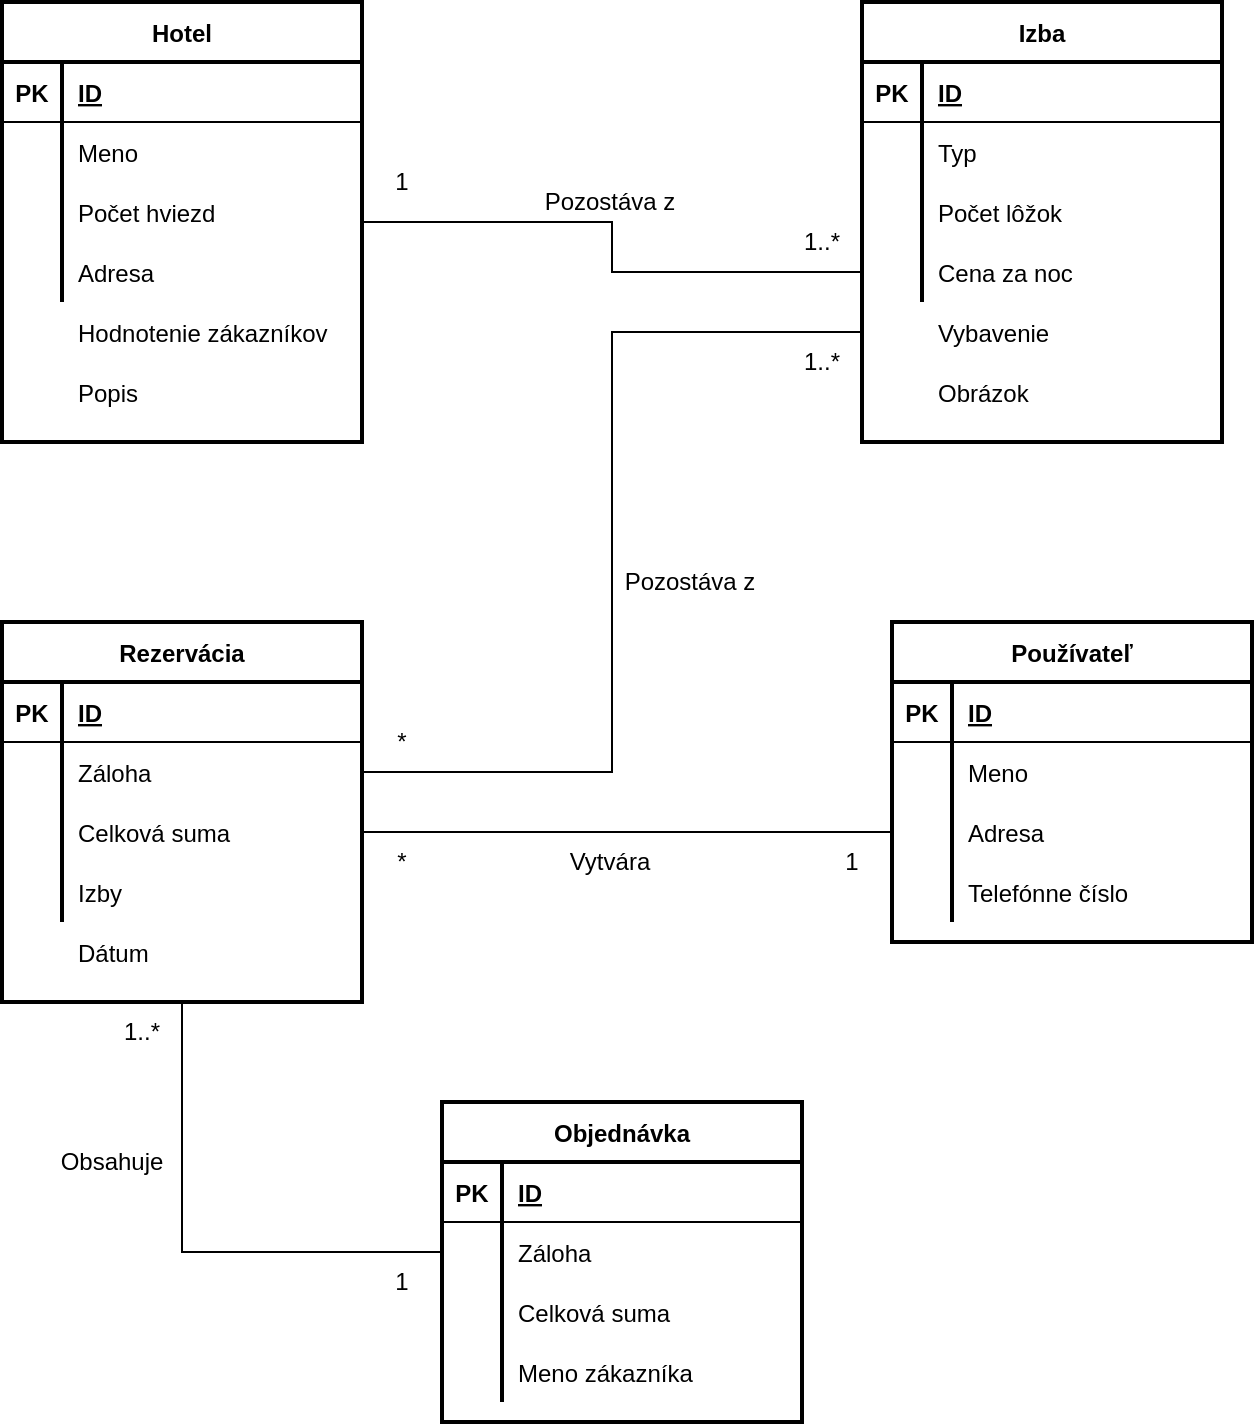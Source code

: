 <mxfile version="13.7.7" type="device"><diagram id="6XiUNJqf0ZWO2t39NY72" name="Page-1"><mxGraphModel dx="1422" dy="791" grid="1" gridSize="10" guides="1" tooltips="1" connect="1" arrows="1" fold="1" page="1" pageScale="1" pageWidth="827" pageHeight="1169" math="0" shadow="0"><root><mxCell id="0"/><mxCell id="1" parent="0"/><mxCell id="LpkENe98NTIBmijVjwy5-35" value="Hodnotenie zákazníkov" style="shape=partialRectangle;connectable=0;fillColor=none;top=0;left=0;bottom=0;right=0;align=left;spacingLeft=6;overflow=hidden;" parent="1" vertex="1"><mxGeometry x="100" y="220" width="150" height="30" as="geometry"/></mxCell><mxCell id="LpkENe98NTIBmijVjwy5-100" style="edgeStyle=orthogonalEdgeStyle;rounded=0;orthogonalLoop=1;jettySize=auto;html=1;exitX=1;exitY=0.5;exitDx=0;exitDy=0;entryX=0;entryY=0.5;entryDx=0;entryDy=0;startArrow=none;startFill=0;endArrow=none;endFill=0;" parent="1" source="LpkENe98NTIBmijVjwy5-22" target="LpkENe98NTIBmijVjwy5-47" edge="1"><mxGeometry relative="1" as="geometry"/></mxCell><mxCell id="LpkENe98NTIBmijVjwy5-22" value="Hotel" style="shape=table;startSize=30;container=1;collapsible=1;childLayout=tableLayout;fixedRows=1;rowLines=0;fontStyle=1;align=center;resizeLast=1;strokeWidth=2;" parent="1" vertex="1"><mxGeometry x="70" y="70" width="180" height="220" as="geometry"/></mxCell><mxCell id="LpkENe98NTIBmijVjwy5-23" value="" style="shape=partialRectangle;collapsible=0;dropTarget=0;pointerEvents=0;fillColor=none;top=0;left=0;bottom=1;right=0;points=[[0,0.5],[1,0.5]];portConstraint=eastwest;" parent="LpkENe98NTIBmijVjwy5-22" vertex="1"><mxGeometry y="30" width="180" height="30" as="geometry"/></mxCell><mxCell id="LpkENe98NTIBmijVjwy5-24" value="PK" style="shape=partialRectangle;connectable=0;fillColor=none;top=0;left=0;bottom=0;right=0;fontStyle=1;overflow=hidden;" parent="LpkENe98NTIBmijVjwy5-23" vertex="1"><mxGeometry width="30" height="30" as="geometry"/></mxCell><mxCell id="LpkENe98NTIBmijVjwy5-25" value="ID" style="shape=partialRectangle;connectable=0;fillColor=none;top=0;left=0;bottom=0;right=0;align=left;spacingLeft=6;fontStyle=5;overflow=hidden;" parent="LpkENe98NTIBmijVjwy5-23" vertex="1"><mxGeometry x="30" width="150" height="30" as="geometry"/></mxCell><mxCell id="LpkENe98NTIBmijVjwy5-29" value="" style="shape=partialRectangle;collapsible=0;dropTarget=0;pointerEvents=0;fillColor=none;top=0;left=0;bottom=0;right=0;points=[[0,0.5],[1,0.5]];portConstraint=eastwest;" parent="LpkENe98NTIBmijVjwy5-22" vertex="1"><mxGeometry y="60" width="180" height="30" as="geometry"/></mxCell><mxCell id="LpkENe98NTIBmijVjwy5-30" value="" style="shape=partialRectangle;connectable=0;fillColor=none;top=0;left=0;bottom=0;right=0;editable=1;overflow=hidden;" parent="LpkENe98NTIBmijVjwy5-29" vertex="1"><mxGeometry width="30" height="30" as="geometry"/></mxCell><mxCell id="LpkENe98NTIBmijVjwy5-31" value="Meno" style="shape=partialRectangle;connectable=0;fillColor=none;top=0;left=0;bottom=0;right=0;align=left;spacingLeft=6;overflow=hidden;" parent="LpkENe98NTIBmijVjwy5-29" vertex="1"><mxGeometry x="30" width="150" height="30" as="geometry"/></mxCell><mxCell id="LpkENe98NTIBmijVjwy5-32" value="" style="shape=partialRectangle;collapsible=0;dropTarget=0;pointerEvents=0;fillColor=none;top=0;left=0;bottom=0;right=0;points=[[0,0.5],[1,0.5]];portConstraint=eastwest;" parent="LpkENe98NTIBmijVjwy5-22" vertex="1"><mxGeometry y="90" width="180" height="30" as="geometry"/></mxCell><mxCell id="LpkENe98NTIBmijVjwy5-33" value="" style="shape=partialRectangle;connectable=0;fillColor=none;top=0;left=0;bottom=0;right=0;editable=1;overflow=hidden;" parent="LpkENe98NTIBmijVjwy5-32" vertex="1"><mxGeometry width="30" height="30" as="geometry"/></mxCell><mxCell id="LpkENe98NTIBmijVjwy5-34" value="Počet hviezd" style="shape=partialRectangle;connectable=0;fillColor=none;top=0;left=0;bottom=0;right=0;align=left;spacingLeft=6;overflow=hidden;" parent="LpkENe98NTIBmijVjwy5-32" vertex="1"><mxGeometry x="30" width="150" height="30" as="geometry"/></mxCell><mxCell id="LpkENe98NTIBmijVjwy5-26" value="" style="shape=partialRectangle;collapsible=0;dropTarget=0;pointerEvents=0;fillColor=none;top=0;left=0;bottom=0;right=0;points=[[0,0.5],[1,0.5]];portConstraint=eastwest;" parent="LpkENe98NTIBmijVjwy5-22" vertex="1"><mxGeometry y="120" width="180" height="30" as="geometry"/></mxCell><mxCell id="LpkENe98NTIBmijVjwy5-27" value="" style="shape=partialRectangle;connectable=0;fillColor=none;top=0;left=0;bottom=0;right=0;editable=1;overflow=hidden;" parent="LpkENe98NTIBmijVjwy5-26" vertex="1"><mxGeometry width="30" height="30" as="geometry"/></mxCell><mxCell id="LpkENe98NTIBmijVjwy5-28" value="Adresa" style="shape=partialRectangle;connectable=0;fillColor=none;top=0;left=0;bottom=0;right=0;align=left;spacingLeft=6;overflow=hidden;" parent="LpkENe98NTIBmijVjwy5-26" vertex="1"><mxGeometry x="30" width="150" height="30" as="geometry"/></mxCell><mxCell id="LpkENe98NTIBmijVjwy5-37" value="Izba" style="shape=table;startSize=30;container=1;collapsible=1;childLayout=tableLayout;fixedRows=1;rowLines=0;fontStyle=1;align=center;resizeLast=1;strokeWidth=2;" parent="1" vertex="1"><mxGeometry x="500" y="70" width="180" height="220" as="geometry"/></mxCell><mxCell id="LpkENe98NTIBmijVjwy5-38" value="" style="shape=partialRectangle;collapsible=0;dropTarget=0;pointerEvents=0;fillColor=none;top=0;left=0;bottom=1;right=0;points=[[0,0.5],[1,0.5]];portConstraint=eastwest;" parent="LpkENe98NTIBmijVjwy5-37" vertex="1"><mxGeometry y="30" width="180" height="30" as="geometry"/></mxCell><mxCell id="LpkENe98NTIBmijVjwy5-39" value="PK" style="shape=partialRectangle;connectable=0;fillColor=none;top=0;left=0;bottom=0;right=0;fontStyle=1;overflow=hidden;" parent="LpkENe98NTIBmijVjwy5-38" vertex="1"><mxGeometry width="30" height="30" as="geometry"/></mxCell><mxCell id="LpkENe98NTIBmijVjwy5-40" value="ID" style="shape=partialRectangle;connectable=0;fillColor=none;top=0;left=0;bottom=0;right=0;align=left;spacingLeft=6;fontStyle=5;overflow=hidden;" parent="LpkENe98NTIBmijVjwy5-38" vertex="1"><mxGeometry x="30" width="150" height="30" as="geometry"/></mxCell><mxCell id="LpkENe98NTIBmijVjwy5-41" value="" style="shape=partialRectangle;collapsible=0;dropTarget=0;pointerEvents=0;fillColor=none;top=0;left=0;bottom=0;right=0;points=[[0,0.5],[1,0.5]];portConstraint=eastwest;" parent="LpkENe98NTIBmijVjwy5-37" vertex="1"><mxGeometry y="60" width="180" height="30" as="geometry"/></mxCell><mxCell id="LpkENe98NTIBmijVjwy5-42" value="" style="shape=partialRectangle;connectable=0;fillColor=none;top=0;left=0;bottom=0;right=0;editable=1;overflow=hidden;" parent="LpkENe98NTIBmijVjwy5-41" vertex="1"><mxGeometry width="30" height="30" as="geometry"/></mxCell><mxCell id="LpkENe98NTIBmijVjwy5-43" value="Typ" style="shape=partialRectangle;connectable=0;fillColor=none;top=0;left=0;bottom=0;right=0;align=left;spacingLeft=6;overflow=hidden;" parent="LpkENe98NTIBmijVjwy5-41" vertex="1"><mxGeometry x="30" width="150" height="30" as="geometry"/></mxCell><mxCell id="LpkENe98NTIBmijVjwy5-44" value="" style="shape=partialRectangle;collapsible=0;dropTarget=0;pointerEvents=0;fillColor=none;top=0;left=0;bottom=0;right=0;points=[[0,0.5],[1,0.5]];portConstraint=eastwest;" parent="LpkENe98NTIBmijVjwy5-37" vertex="1"><mxGeometry y="90" width="180" height="30" as="geometry"/></mxCell><mxCell id="LpkENe98NTIBmijVjwy5-45" value="" style="shape=partialRectangle;connectable=0;fillColor=none;top=0;left=0;bottom=0;right=0;editable=1;overflow=hidden;" parent="LpkENe98NTIBmijVjwy5-44" vertex="1"><mxGeometry width="30" height="30" as="geometry"/></mxCell><mxCell id="LpkENe98NTIBmijVjwy5-46" value="Počet lôžok" style="shape=partialRectangle;connectable=0;fillColor=none;top=0;left=0;bottom=0;right=0;align=left;spacingLeft=6;overflow=hidden;" parent="LpkENe98NTIBmijVjwy5-44" vertex="1"><mxGeometry x="30" width="150" height="30" as="geometry"/></mxCell><mxCell id="LpkENe98NTIBmijVjwy5-47" value="" style="shape=partialRectangle;collapsible=0;dropTarget=0;pointerEvents=0;fillColor=none;top=0;left=0;bottom=0;right=0;points=[[0,0.5],[1,0.5]];portConstraint=eastwest;" parent="LpkENe98NTIBmijVjwy5-37" vertex="1"><mxGeometry y="120" width="180" height="30" as="geometry"/></mxCell><mxCell id="LpkENe98NTIBmijVjwy5-48" value="" style="shape=partialRectangle;connectable=0;fillColor=none;top=0;left=0;bottom=0;right=0;editable=1;overflow=hidden;" parent="LpkENe98NTIBmijVjwy5-47" vertex="1"><mxGeometry width="30" height="30" as="geometry"/></mxCell><mxCell id="LpkENe98NTIBmijVjwy5-49" value="Cena za noc" style="shape=partialRectangle;connectable=0;fillColor=none;top=0;left=0;bottom=0;right=0;align=left;spacingLeft=6;overflow=hidden;" parent="LpkENe98NTIBmijVjwy5-47" vertex="1"><mxGeometry x="30" width="150" height="30" as="geometry"/></mxCell><mxCell id="LpkENe98NTIBmijVjwy5-50" value="Vybavenie" style="shape=partialRectangle;connectable=0;fillColor=none;top=0;left=0;bottom=0;right=0;align=left;spacingLeft=6;overflow=hidden;" parent="1" vertex="1"><mxGeometry x="530" y="220" width="150" height="30" as="geometry"/></mxCell><mxCell id="LpkENe98NTIBmijVjwy5-51" value="Obrázok" style="shape=partialRectangle;connectable=0;fillColor=none;top=0;left=0;bottom=0;right=0;align=left;spacingLeft=6;overflow=hidden;" parent="1" vertex="1"><mxGeometry x="530" y="250" width="150" height="30" as="geometry"/></mxCell><mxCell id="LpkENe98NTIBmijVjwy5-98" style="edgeStyle=orthogonalEdgeStyle;orthogonalLoop=1;jettySize=auto;html=1;exitX=0.5;exitY=1;exitDx=0;exitDy=0;entryX=0;entryY=0.5;entryDx=0;entryDy=0;startArrow=none;startFill=0;endArrow=none;endFill=0;targetPerimeterSpacing=5;endSize=15;startSize=15;sourcePerimeterSpacing=5;strokeWidth=1;sketch=0;shadow=0;rounded=0;" parent="1" source="LpkENe98NTIBmijVjwy5-52" target="LpkENe98NTIBmijVjwy5-83" edge="1"><mxGeometry relative="1" as="geometry"/></mxCell><mxCell id="LpkENe98NTIBmijVjwy5-52" value="Rezervácia" style="shape=table;startSize=30;container=1;collapsible=1;childLayout=tableLayout;fixedRows=1;rowLines=0;fontStyle=1;align=center;resizeLast=1;strokeWidth=2;" parent="1" vertex="1"><mxGeometry x="70" y="380" width="180" height="190" as="geometry"/></mxCell><mxCell id="LpkENe98NTIBmijVjwy5-53" value="" style="shape=partialRectangle;collapsible=0;dropTarget=0;pointerEvents=0;fillColor=none;top=0;left=0;bottom=1;right=0;points=[[0,0.5],[1,0.5]];portConstraint=eastwest;" parent="LpkENe98NTIBmijVjwy5-52" vertex="1"><mxGeometry y="30" width="180" height="30" as="geometry"/></mxCell><mxCell id="LpkENe98NTIBmijVjwy5-54" value="PK" style="shape=partialRectangle;connectable=0;fillColor=none;top=0;left=0;bottom=0;right=0;fontStyle=1;overflow=hidden;" parent="LpkENe98NTIBmijVjwy5-53" vertex="1"><mxGeometry width="30" height="30" as="geometry"/></mxCell><mxCell id="LpkENe98NTIBmijVjwy5-55" value="ID" style="shape=partialRectangle;connectable=0;fillColor=none;top=0;left=0;bottom=0;right=0;align=left;spacingLeft=6;fontStyle=5;overflow=hidden;" parent="LpkENe98NTIBmijVjwy5-53" vertex="1"><mxGeometry x="30" width="150" height="30" as="geometry"/></mxCell><mxCell id="LpkENe98NTIBmijVjwy5-56" value="" style="shape=partialRectangle;collapsible=0;dropTarget=0;pointerEvents=0;fillColor=none;top=0;left=0;bottom=0;right=0;points=[[0,0.5],[1,0.5]];portConstraint=eastwest;" parent="LpkENe98NTIBmijVjwy5-52" vertex="1"><mxGeometry y="60" width="180" height="30" as="geometry"/></mxCell><mxCell id="LpkENe98NTIBmijVjwy5-57" value="" style="shape=partialRectangle;connectable=0;fillColor=none;top=0;left=0;bottom=0;right=0;editable=1;overflow=hidden;" parent="LpkENe98NTIBmijVjwy5-56" vertex="1"><mxGeometry width="30" height="30" as="geometry"/></mxCell><mxCell id="LpkENe98NTIBmijVjwy5-58" value="Záloha" style="shape=partialRectangle;connectable=0;fillColor=none;top=0;left=0;bottom=0;right=0;align=left;spacingLeft=6;overflow=hidden;" parent="LpkENe98NTIBmijVjwy5-56" vertex="1"><mxGeometry x="30" width="150" height="30" as="geometry"/></mxCell><mxCell id="LpkENe98NTIBmijVjwy5-59" value="" style="shape=partialRectangle;collapsible=0;dropTarget=0;pointerEvents=0;fillColor=none;top=0;left=0;bottom=0;right=0;points=[[0,0.5],[1,0.5]];portConstraint=eastwest;" parent="LpkENe98NTIBmijVjwy5-52" vertex="1"><mxGeometry y="90" width="180" height="30" as="geometry"/></mxCell><mxCell id="LpkENe98NTIBmijVjwy5-60" value="" style="shape=partialRectangle;connectable=0;fillColor=none;top=0;left=0;bottom=0;right=0;editable=1;overflow=hidden;" parent="LpkENe98NTIBmijVjwy5-59" vertex="1"><mxGeometry width="30" height="30" as="geometry"/></mxCell><mxCell id="LpkENe98NTIBmijVjwy5-61" value="Celková suma" style="shape=partialRectangle;connectable=0;fillColor=none;top=0;left=0;bottom=0;right=0;align=left;spacingLeft=6;overflow=hidden;" parent="LpkENe98NTIBmijVjwy5-59" vertex="1"><mxGeometry x="30" width="150" height="30" as="geometry"/></mxCell><mxCell id="LpkENe98NTIBmijVjwy5-62" value="" style="shape=partialRectangle;collapsible=0;dropTarget=0;pointerEvents=0;fillColor=none;top=0;left=0;bottom=0;right=0;points=[[0,0.5],[1,0.5]];portConstraint=eastwest;" parent="LpkENe98NTIBmijVjwy5-52" vertex="1"><mxGeometry y="120" width="180" height="30" as="geometry"/></mxCell><mxCell id="LpkENe98NTIBmijVjwy5-63" value="" style="shape=partialRectangle;connectable=0;fillColor=none;top=0;left=0;bottom=0;right=0;editable=1;overflow=hidden;" parent="LpkENe98NTIBmijVjwy5-62" vertex="1"><mxGeometry width="30" height="30" as="geometry"/></mxCell><mxCell id="LpkENe98NTIBmijVjwy5-64" value="Izby" style="shape=partialRectangle;connectable=0;fillColor=none;top=0;left=0;bottom=0;right=0;align=left;spacingLeft=6;overflow=hidden;" parent="LpkENe98NTIBmijVjwy5-62" vertex="1"><mxGeometry x="30" width="150" height="30" as="geometry"/></mxCell><mxCell id="LpkENe98NTIBmijVjwy5-96" style="edgeStyle=orthogonalEdgeStyle;rounded=0;orthogonalLoop=1;jettySize=auto;html=1;exitX=0;exitY=0.5;exitDx=0;exitDy=0;entryX=1;entryY=0.5;entryDx=0;entryDy=0;startArrow=none;startFill=0;endArrow=none;endFill=0;" parent="1" source="LpkENe98NTIBmijVjwy5-72" target="LpkENe98NTIBmijVjwy5-59" edge="1"><mxGeometry relative="1" as="geometry"/></mxCell><mxCell id="LpkENe98NTIBmijVjwy5-65" value="Používateľ" style="shape=table;startSize=30;container=1;collapsible=1;childLayout=tableLayout;fixedRows=1;rowLines=0;fontStyle=1;align=center;resizeLast=1;strokeWidth=2;" parent="1" vertex="1"><mxGeometry x="515" y="380" width="180" height="160" as="geometry"/></mxCell><mxCell id="LpkENe98NTIBmijVjwy5-66" value="" style="shape=partialRectangle;collapsible=0;dropTarget=0;pointerEvents=0;fillColor=none;top=0;left=0;bottom=1;right=0;points=[[0,0.5],[1,0.5]];portConstraint=eastwest;" parent="LpkENe98NTIBmijVjwy5-65" vertex="1"><mxGeometry y="30" width="180" height="30" as="geometry"/></mxCell><mxCell id="LpkENe98NTIBmijVjwy5-67" value="PK" style="shape=partialRectangle;connectable=0;fillColor=none;top=0;left=0;bottom=0;right=0;fontStyle=1;overflow=hidden;" parent="LpkENe98NTIBmijVjwy5-66" vertex="1"><mxGeometry width="30" height="30" as="geometry"/></mxCell><mxCell id="LpkENe98NTIBmijVjwy5-68" value="ID" style="shape=partialRectangle;connectable=0;fillColor=none;top=0;left=0;bottom=0;right=0;align=left;spacingLeft=6;fontStyle=5;overflow=hidden;" parent="LpkENe98NTIBmijVjwy5-66" vertex="1"><mxGeometry x="30" width="150" height="30" as="geometry"/></mxCell><mxCell id="LpkENe98NTIBmijVjwy5-69" value="" style="shape=partialRectangle;collapsible=0;dropTarget=0;pointerEvents=0;fillColor=none;top=0;left=0;bottom=0;right=0;points=[[0,0.5],[1,0.5]];portConstraint=eastwest;" parent="LpkENe98NTIBmijVjwy5-65" vertex="1"><mxGeometry y="60" width="180" height="30" as="geometry"/></mxCell><mxCell id="LpkENe98NTIBmijVjwy5-70" value="" style="shape=partialRectangle;connectable=0;fillColor=none;top=0;left=0;bottom=0;right=0;editable=1;overflow=hidden;" parent="LpkENe98NTIBmijVjwy5-69" vertex="1"><mxGeometry width="30" height="30" as="geometry"/></mxCell><mxCell id="LpkENe98NTIBmijVjwy5-71" value="Meno" style="shape=partialRectangle;connectable=0;fillColor=none;top=0;left=0;bottom=0;right=0;align=left;spacingLeft=6;overflow=hidden;" parent="LpkENe98NTIBmijVjwy5-69" vertex="1"><mxGeometry x="30" width="150" height="30" as="geometry"/></mxCell><mxCell id="LpkENe98NTIBmijVjwy5-72" value="" style="shape=partialRectangle;collapsible=0;dropTarget=0;pointerEvents=0;fillColor=none;top=0;left=0;bottom=0;right=0;points=[[0,0.5],[1,0.5]];portConstraint=eastwest;" parent="LpkENe98NTIBmijVjwy5-65" vertex="1"><mxGeometry y="90" width="180" height="30" as="geometry"/></mxCell><mxCell id="LpkENe98NTIBmijVjwy5-73" value="" style="shape=partialRectangle;connectable=0;fillColor=none;top=0;left=0;bottom=0;right=0;editable=1;overflow=hidden;" parent="LpkENe98NTIBmijVjwy5-72" vertex="1"><mxGeometry width="30" height="30" as="geometry"/></mxCell><mxCell id="LpkENe98NTIBmijVjwy5-74" value="Adresa" style="shape=partialRectangle;connectable=0;fillColor=none;top=0;left=0;bottom=0;right=0;align=left;spacingLeft=6;overflow=hidden;" parent="LpkENe98NTIBmijVjwy5-72" vertex="1"><mxGeometry x="30" width="150" height="30" as="geometry"/></mxCell><mxCell id="LpkENe98NTIBmijVjwy5-75" value="" style="shape=partialRectangle;collapsible=0;dropTarget=0;pointerEvents=0;fillColor=none;top=0;left=0;bottom=0;right=0;points=[[0,0.5],[1,0.5]];portConstraint=eastwest;" parent="LpkENe98NTIBmijVjwy5-65" vertex="1"><mxGeometry y="120" width="180" height="30" as="geometry"/></mxCell><mxCell id="LpkENe98NTIBmijVjwy5-76" value="" style="shape=partialRectangle;connectable=0;fillColor=none;top=0;left=0;bottom=0;right=0;editable=1;overflow=hidden;" parent="LpkENe98NTIBmijVjwy5-75" vertex="1"><mxGeometry width="30" height="30" as="geometry"/></mxCell><mxCell id="LpkENe98NTIBmijVjwy5-77" value="Telefónne číslo" style="shape=partialRectangle;connectable=0;fillColor=none;top=0;left=0;bottom=0;right=0;align=left;spacingLeft=6;overflow=hidden;" parent="LpkENe98NTIBmijVjwy5-75" vertex="1"><mxGeometry x="30" width="150" height="30" as="geometry"/></mxCell><mxCell id="LpkENe98NTIBmijVjwy5-79" value="Objednávka" style="shape=table;startSize=30;container=1;collapsible=1;childLayout=tableLayout;fixedRows=1;rowLines=0;fontStyle=1;align=center;resizeLast=1;strokeWidth=2;" parent="1" vertex="1"><mxGeometry x="290" y="620" width="180" height="160" as="geometry"/></mxCell><mxCell id="LpkENe98NTIBmijVjwy5-80" value="" style="shape=partialRectangle;collapsible=0;dropTarget=0;pointerEvents=0;fillColor=none;top=0;left=0;bottom=1;right=0;points=[[0,0.5],[1,0.5]];portConstraint=eastwest;" parent="LpkENe98NTIBmijVjwy5-79" vertex="1"><mxGeometry y="30" width="180" height="30" as="geometry"/></mxCell><mxCell id="LpkENe98NTIBmijVjwy5-81" value="PK" style="shape=partialRectangle;connectable=0;fillColor=none;top=0;left=0;bottom=0;right=0;fontStyle=1;overflow=hidden;" parent="LpkENe98NTIBmijVjwy5-80" vertex="1"><mxGeometry width="30" height="30" as="geometry"/></mxCell><mxCell id="LpkENe98NTIBmijVjwy5-82" value="ID" style="shape=partialRectangle;connectable=0;fillColor=none;top=0;left=0;bottom=0;right=0;align=left;spacingLeft=6;fontStyle=5;overflow=hidden;" parent="LpkENe98NTIBmijVjwy5-80" vertex="1"><mxGeometry x="30" width="150" height="30" as="geometry"/></mxCell><mxCell id="LpkENe98NTIBmijVjwy5-83" value="" style="shape=partialRectangle;collapsible=0;dropTarget=0;pointerEvents=0;fillColor=none;top=0;left=0;bottom=0;right=0;points=[[0,0.5],[1,0.5]];portConstraint=eastwest;" parent="LpkENe98NTIBmijVjwy5-79" vertex="1"><mxGeometry y="60" width="180" height="30" as="geometry"/></mxCell><mxCell id="LpkENe98NTIBmijVjwy5-84" value="" style="shape=partialRectangle;connectable=0;fillColor=none;top=0;left=0;bottom=0;right=0;editable=1;overflow=hidden;" parent="LpkENe98NTIBmijVjwy5-83" vertex="1"><mxGeometry width="30" height="30" as="geometry"/></mxCell><mxCell id="LpkENe98NTIBmijVjwy5-85" value="Záloha" style="shape=partialRectangle;connectable=0;fillColor=none;top=0;left=0;bottom=0;right=0;align=left;spacingLeft=6;overflow=hidden;" parent="LpkENe98NTIBmijVjwy5-83" vertex="1"><mxGeometry x="30" width="150" height="30" as="geometry"/></mxCell><mxCell id="LpkENe98NTIBmijVjwy5-86" value="" style="shape=partialRectangle;collapsible=0;dropTarget=0;pointerEvents=0;fillColor=none;top=0;left=0;bottom=0;right=0;points=[[0,0.5],[1,0.5]];portConstraint=eastwest;" parent="LpkENe98NTIBmijVjwy5-79" vertex="1"><mxGeometry y="90" width="180" height="30" as="geometry"/></mxCell><mxCell id="LpkENe98NTIBmijVjwy5-87" value="" style="shape=partialRectangle;connectable=0;fillColor=none;top=0;left=0;bottom=0;right=0;editable=1;overflow=hidden;" parent="LpkENe98NTIBmijVjwy5-86" vertex="1"><mxGeometry width="30" height="30" as="geometry"/></mxCell><mxCell id="LpkENe98NTIBmijVjwy5-88" value="Celková suma" style="shape=partialRectangle;connectable=0;fillColor=none;top=0;left=0;bottom=0;right=0;align=left;spacingLeft=6;overflow=hidden;" parent="LpkENe98NTIBmijVjwy5-86" vertex="1"><mxGeometry x="30" width="150" height="30" as="geometry"/></mxCell><mxCell id="LpkENe98NTIBmijVjwy5-89" value="" style="shape=partialRectangle;collapsible=0;dropTarget=0;pointerEvents=0;fillColor=none;top=0;left=0;bottom=0;right=0;points=[[0,0.5],[1,0.5]];portConstraint=eastwest;" parent="LpkENe98NTIBmijVjwy5-79" vertex="1"><mxGeometry y="120" width="180" height="30" as="geometry"/></mxCell><mxCell id="LpkENe98NTIBmijVjwy5-90" value="" style="shape=partialRectangle;connectable=0;fillColor=none;top=0;left=0;bottom=0;right=0;editable=1;overflow=hidden;" parent="LpkENe98NTIBmijVjwy5-89" vertex="1"><mxGeometry width="30" height="30" as="geometry"/></mxCell><mxCell id="LpkENe98NTIBmijVjwy5-91" value="Meno zákazníka" style="shape=partialRectangle;connectable=0;fillColor=none;top=0;left=0;bottom=0;right=0;align=left;spacingLeft=6;overflow=hidden;" parent="LpkENe98NTIBmijVjwy5-89" vertex="1"><mxGeometry x="30" width="150" height="30" as="geometry"/></mxCell><mxCell id="LpkENe98NTIBmijVjwy5-93" value="" style="shape=partialRectangle;collapsible=0;dropTarget=0;pointerEvents=0;fillColor=none;top=0;left=0;bottom=0;right=0;points=[[0,0.5],[1,0.5]];portConstraint=eastwest;" parent="1" vertex="1"><mxGeometry x="70" y="530" width="180" height="30" as="geometry"/></mxCell><mxCell id="LpkENe98NTIBmijVjwy5-94" value="" style="shape=partialRectangle;connectable=0;fillColor=none;top=0;left=0;bottom=0;right=0;editable=1;overflow=hidden;" parent="LpkENe98NTIBmijVjwy5-93" vertex="1"><mxGeometry width="30" height="30" as="geometry"/></mxCell><mxCell id="LpkENe98NTIBmijVjwy5-95" value="Dátum" style="shape=partialRectangle;connectable=0;fillColor=none;top=0;left=0;bottom=0;right=0;align=left;spacingLeft=6;overflow=hidden;" parent="LpkENe98NTIBmijVjwy5-93" vertex="1"><mxGeometry x="30" width="150" height="30" as="geometry"/></mxCell><mxCell id="LpkENe98NTIBmijVjwy5-97" value="Vytvára" style="text;html=1;strokeColor=none;fillColor=none;align=center;verticalAlign=middle;whiteSpace=wrap;rounded=0;" parent="1" vertex="1"><mxGeometry x="354" y="490" width="40" height="20" as="geometry"/></mxCell><mxCell id="LpkENe98NTIBmijVjwy5-99" value="Obsahuje" style="text;html=1;strokeColor=none;fillColor=none;align=center;verticalAlign=middle;whiteSpace=wrap;rounded=0;" parent="1" vertex="1"><mxGeometry x="90" y="640" width="70" height="20" as="geometry"/></mxCell><mxCell id="LpkENe98NTIBmijVjwy5-101" value="Popis" style="shape=partialRectangle;connectable=0;fillColor=none;top=0;left=0;bottom=0;right=0;align=left;spacingLeft=6;overflow=hidden;" parent="1" vertex="1"><mxGeometry x="100" y="250" width="150" height="30" as="geometry"/></mxCell><mxCell id="LpkENe98NTIBmijVjwy5-102" style="edgeStyle=orthogonalEdgeStyle;rounded=0;orthogonalLoop=1;jettySize=auto;html=1;exitX=1;exitY=0.5;exitDx=0;exitDy=0;entryX=0;entryY=0.75;entryDx=0;entryDy=0;startArrow=none;startFill=0;endArrow=none;endFill=0;" parent="1" source="LpkENe98NTIBmijVjwy5-56" target="LpkENe98NTIBmijVjwy5-37" edge="1"><mxGeometry relative="1" as="geometry"/></mxCell><mxCell id="LpkENe98NTIBmijVjwy5-103" value="Pozostáva z" style="text;html=1;strokeColor=none;fillColor=none;align=center;verticalAlign=middle;whiteSpace=wrap;rounded=0;" parent="1" vertex="1"><mxGeometry x="369" y="350" width="90" height="20" as="geometry"/></mxCell><mxCell id="LpkENe98NTIBmijVjwy5-104" value="Pozostáva z" style="text;html=1;strokeColor=none;fillColor=none;align=center;verticalAlign=middle;whiteSpace=wrap;rounded=0;" parent="1" vertex="1"><mxGeometry x="334" y="160" width="80" height="20" as="geometry"/></mxCell><mxCell id="PgIQ8j-3b2PQlOM3epVH-2" value="1..*" style="text;html=1;strokeColor=none;fillColor=none;align=center;verticalAlign=middle;whiteSpace=wrap;rounded=0;" vertex="1" parent="1"><mxGeometry x="120" y="575" width="40" height="20" as="geometry"/></mxCell><mxCell id="PgIQ8j-3b2PQlOM3epVH-3" value="1" style="text;html=1;strokeColor=none;fillColor=none;align=center;verticalAlign=middle;whiteSpace=wrap;rounded=0;" vertex="1" parent="1"><mxGeometry x="250" y="700" width="40" height="20" as="geometry"/></mxCell><mxCell id="PgIQ8j-3b2PQlOM3epVH-4" value="*" style="text;html=1;strokeColor=none;fillColor=none;align=center;verticalAlign=middle;whiteSpace=wrap;rounded=0;" vertex="1" parent="1"><mxGeometry x="250" y="490" width="40" height="20" as="geometry"/></mxCell><mxCell id="PgIQ8j-3b2PQlOM3epVH-5" value="1" style="text;html=1;strokeColor=none;fillColor=none;align=center;verticalAlign=middle;whiteSpace=wrap;rounded=0;" vertex="1" parent="1"><mxGeometry x="475" y="490" width="40" height="20" as="geometry"/></mxCell><mxCell id="PgIQ8j-3b2PQlOM3epVH-6" value="*" style="text;html=1;strokeColor=none;fillColor=none;align=center;verticalAlign=middle;whiteSpace=wrap;rounded=0;" vertex="1" parent="1"><mxGeometry x="250" y="430" width="40" height="20" as="geometry"/></mxCell><mxCell id="PgIQ8j-3b2PQlOM3epVH-7" value="1..*" style="text;html=1;strokeColor=none;fillColor=none;align=center;verticalAlign=middle;whiteSpace=wrap;rounded=0;" vertex="1" parent="1"><mxGeometry x="460" y="240" width="40" height="20" as="geometry"/></mxCell><mxCell id="PgIQ8j-3b2PQlOM3epVH-8" value="1" style="text;html=1;strokeColor=none;fillColor=none;align=center;verticalAlign=middle;whiteSpace=wrap;rounded=0;" vertex="1" parent="1"><mxGeometry x="250" y="150" width="40" height="20" as="geometry"/></mxCell><mxCell id="PgIQ8j-3b2PQlOM3epVH-9" value="1..*" style="text;html=1;strokeColor=none;fillColor=none;align=center;verticalAlign=middle;whiteSpace=wrap;rounded=0;" vertex="1" parent="1"><mxGeometry x="460" y="180" width="40" height="20" as="geometry"/></mxCell></root></mxGraphModel></diagram></mxfile>